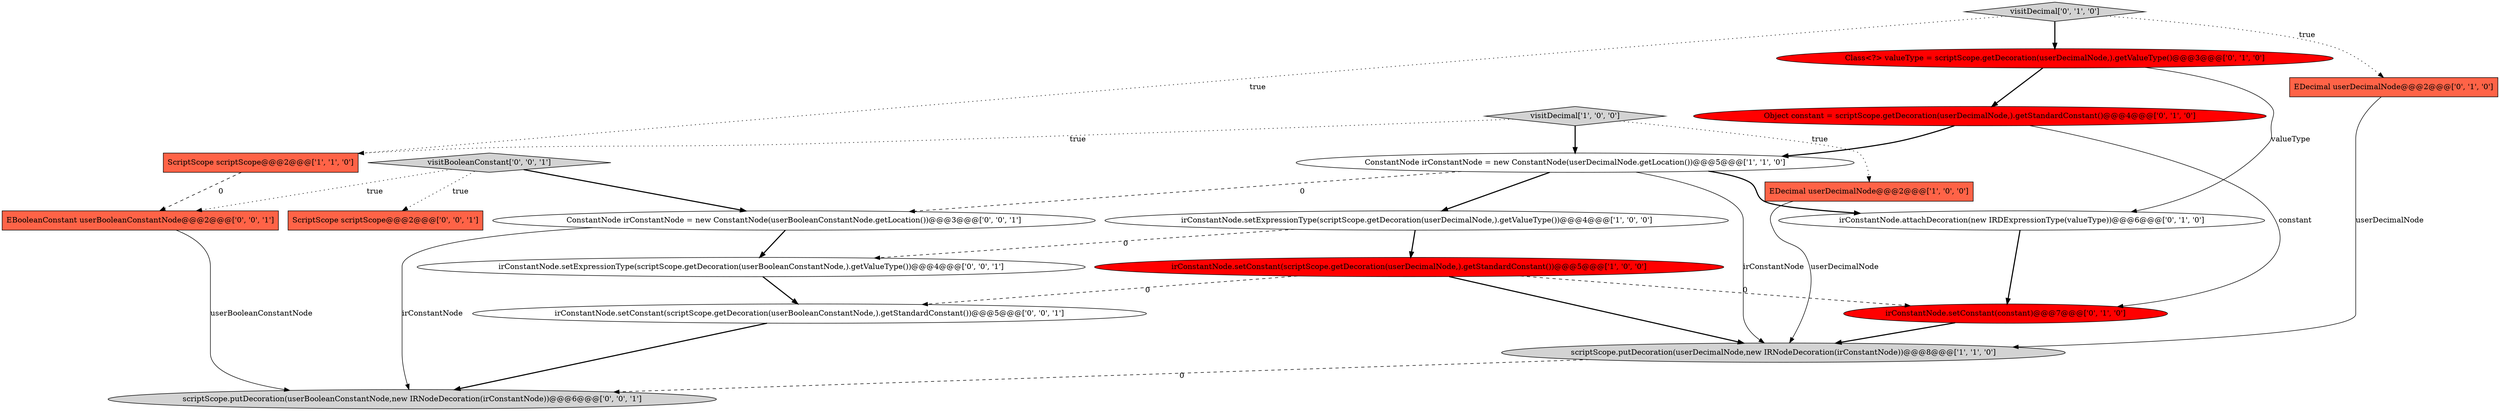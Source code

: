 digraph {
0 [style = filled, label = "irConstantNode.setExpressionType(scriptScope.getDecoration(userDecimalNode,).getValueType())@@@4@@@['1', '0', '0']", fillcolor = white, shape = ellipse image = "AAA0AAABBB1BBB"];
12 [style = filled, label = "Class<?> valueType = scriptScope.getDecoration(userDecimalNode,).getValueType()@@@3@@@['0', '1', '0']", fillcolor = red, shape = ellipse image = "AAA1AAABBB2BBB"];
10 [style = filled, label = "EDecimal userDecimalNode@@@2@@@['0', '1', '0']", fillcolor = tomato, shape = box image = "AAA0AAABBB2BBB"];
8 [style = filled, label = "visitDecimal['0', '1', '0']", fillcolor = lightgray, shape = diamond image = "AAA0AAABBB2BBB"];
11 [style = filled, label = "irConstantNode.attachDecoration(new IRDExpressionType(valueType))@@@6@@@['0', '1', '0']", fillcolor = white, shape = ellipse image = "AAA0AAABBB2BBB"];
19 [style = filled, label = "ConstantNode irConstantNode = new ConstantNode(userBooleanConstantNode.getLocation())@@@3@@@['0', '0', '1']", fillcolor = white, shape = ellipse image = "AAA0AAABBB3BBB"];
5 [style = filled, label = "visitDecimal['1', '0', '0']", fillcolor = lightgray, shape = diamond image = "AAA0AAABBB1BBB"];
6 [style = filled, label = "irConstantNode.setConstant(scriptScope.getDecoration(userDecimalNode,).getStandardConstant())@@@5@@@['1', '0', '0']", fillcolor = red, shape = ellipse image = "AAA1AAABBB1BBB"];
9 [style = filled, label = "Object constant = scriptScope.getDecoration(userDecimalNode,).getStandardConstant()@@@4@@@['0', '1', '0']", fillcolor = red, shape = ellipse image = "AAA1AAABBB2BBB"];
17 [style = filled, label = "scriptScope.putDecoration(userBooleanConstantNode,new IRNodeDecoration(irConstantNode))@@@6@@@['0', '0', '1']", fillcolor = lightgray, shape = ellipse image = "AAA0AAABBB3BBB"];
18 [style = filled, label = "EBooleanConstant userBooleanConstantNode@@@2@@@['0', '0', '1']", fillcolor = tomato, shape = box image = "AAA0AAABBB3BBB"];
1 [style = filled, label = "EDecimal userDecimalNode@@@2@@@['1', '0', '0']", fillcolor = tomato, shape = box image = "AAA0AAABBB1BBB"];
14 [style = filled, label = "irConstantNode.setConstant(scriptScope.getDecoration(userBooleanConstantNode,).getStandardConstant())@@@5@@@['0', '0', '1']", fillcolor = white, shape = ellipse image = "AAA0AAABBB3BBB"];
15 [style = filled, label = "irConstantNode.setExpressionType(scriptScope.getDecoration(userBooleanConstantNode,).getValueType())@@@4@@@['0', '0', '1']", fillcolor = white, shape = ellipse image = "AAA0AAABBB3BBB"];
4 [style = filled, label = "ScriptScope scriptScope@@@2@@@['1', '1', '0']", fillcolor = tomato, shape = box image = "AAA0AAABBB1BBB"];
13 [style = filled, label = "ScriptScope scriptScope@@@2@@@['0', '0', '1']", fillcolor = tomato, shape = box image = "AAA0AAABBB3BBB"];
2 [style = filled, label = "scriptScope.putDecoration(userDecimalNode,new IRNodeDecoration(irConstantNode))@@@8@@@['1', '1', '0']", fillcolor = lightgray, shape = ellipse image = "AAA0AAABBB1BBB"];
7 [style = filled, label = "irConstantNode.setConstant(constant)@@@7@@@['0', '1', '0']", fillcolor = red, shape = ellipse image = "AAA1AAABBB2BBB"];
16 [style = filled, label = "visitBooleanConstant['0', '0', '1']", fillcolor = lightgray, shape = diamond image = "AAA0AAABBB3BBB"];
3 [style = filled, label = "ConstantNode irConstantNode = new ConstantNode(userDecimalNode.getLocation())@@@5@@@['1', '1', '0']", fillcolor = white, shape = ellipse image = "AAA0AAABBB1BBB"];
5->3 [style = bold, label=""];
4->18 [style = dashed, label="0"];
10->2 [style = solid, label="userDecimalNode"];
15->14 [style = bold, label=""];
16->13 [style = dotted, label="true"];
1->2 [style = solid, label="userDecimalNode"];
0->6 [style = bold, label=""];
6->7 [style = dashed, label="0"];
5->1 [style = dotted, label="true"];
3->11 [style = bold, label=""];
0->15 [style = dashed, label="0"];
14->17 [style = bold, label=""];
19->17 [style = solid, label="irConstantNode"];
8->10 [style = dotted, label="true"];
16->19 [style = bold, label=""];
12->9 [style = bold, label=""];
6->14 [style = dashed, label="0"];
9->7 [style = solid, label="constant"];
2->17 [style = dashed, label="0"];
8->4 [style = dotted, label="true"];
3->0 [style = bold, label=""];
5->4 [style = dotted, label="true"];
3->19 [style = dashed, label="0"];
6->2 [style = bold, label=""];
18->17 [style = solid, label="userBooleanConstantNode"];
7->2 [style = bold, label=""];
3->2 [style = solid, label="irConstantNode"];
12->11 [style = solid, label="valueType"];
9->3 [style = bold, label=""];
19->15 [style = bold, label=""];
8->12 [style = bold, label=""];
11->7 [style = bold, label=""];
16->18 [style = dotted, label="true"];
}
